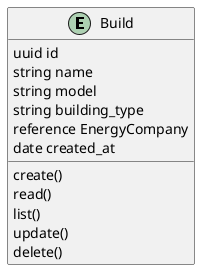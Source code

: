 @startuml Class Build Diagram

entity Build

Build : uuid id
Build : string name
Build : string model
Build : string building_type
Build : reference EnergyCompany
Build : date created_at

Build : create()
Build : read()
Build : list()
Build : update()
Build : delete()

@enduml